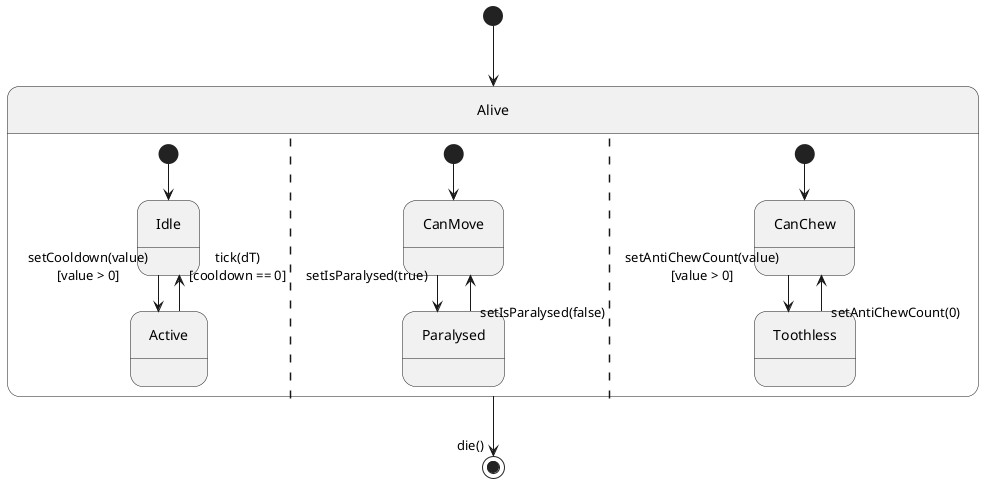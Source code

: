 @startuml InsectStates
skinparam linetype ortho

skinparam Padding 9

state Alive {
    [*] --> Idle
    Idle --> Active : setCooldown(value)\n[value > 0]
    Active --> Idle : tick(dT)\n[cooldown == 0]
    ||
    [*] --> CanMove
    CanMove --> Paralysed : setIsParalysed(true)
    Paralysed --> CanMove : setIsParalysed(false)
    ||
    [*] --> CanChew
    CanChew --> Toothless : setAntiChewCount(value)\n[value > 0]
    Toothless --> CanChew : setAntiChewCount(0)
}
[*] --> Alive
Alive --> [*] : die()

@enduml